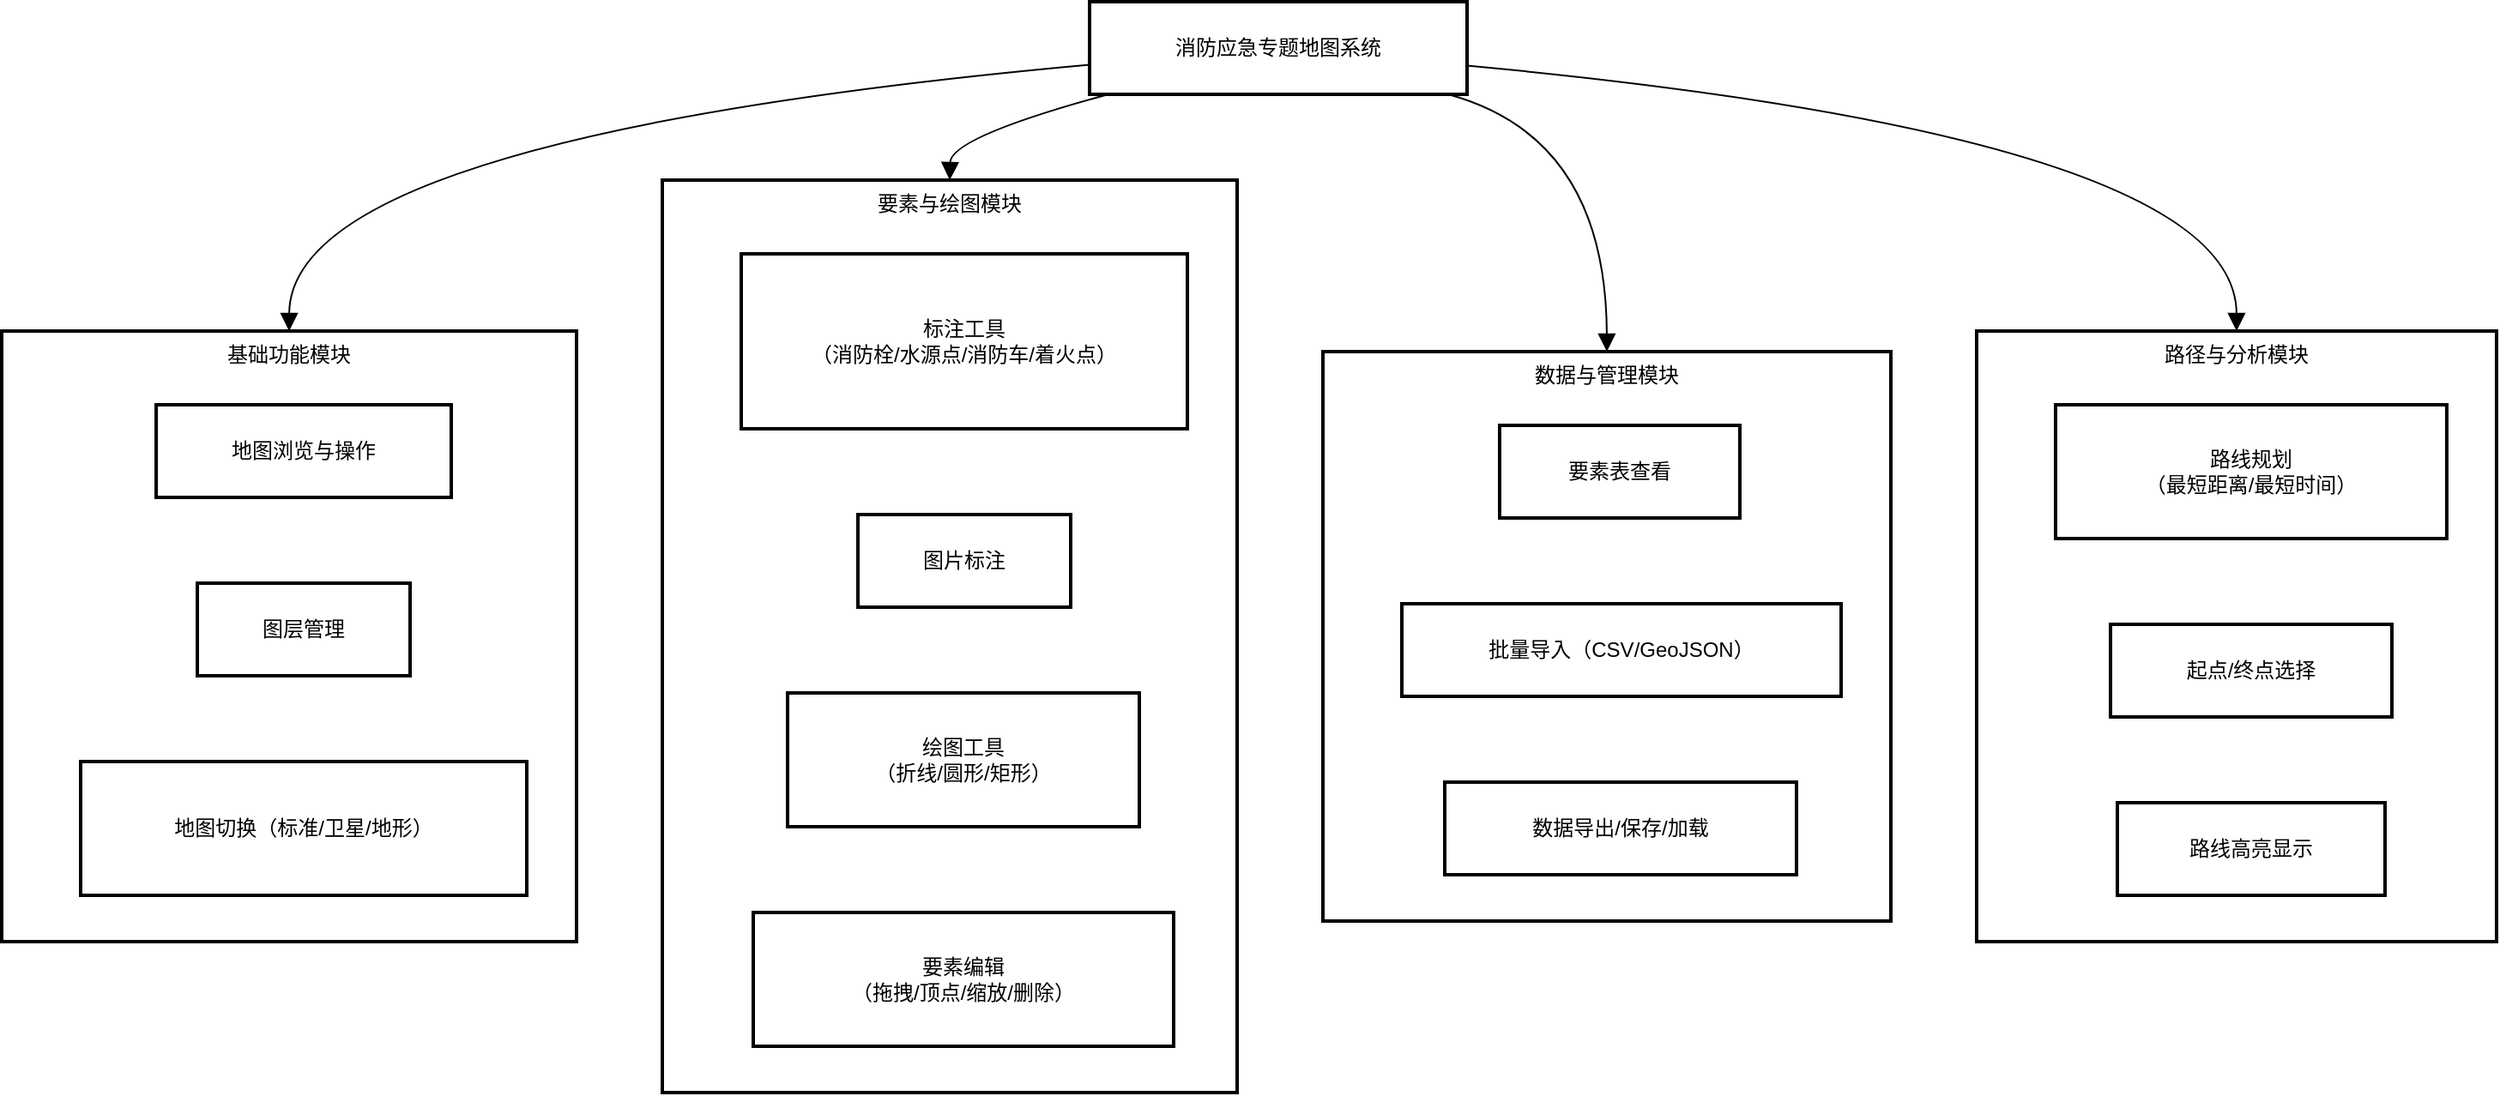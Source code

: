 <mxfile version="26.2.9">
  <diagram name="第 1 页" id="BmRawrikaMaC-c2cGwy-">
    <mxGraphModel dx="3618" dy="1295" grid="0" gridSize="10" guides="1" tooltips="1" connect="1" arrows="1" fold="1" page="0" pageScale="1" pageWidth="827" pageHeight="1169" math="0" shadow="0">
      <root>
        <mxCell id="0" />
        <mxCell id="1" parent="0" />
        <mxCell id="KcGNWE1ApuOhzu_MhVqk-84" value="路径与分析模块" style="whiteSpace=wrap;strokeWidth=2;verticalAlign=top;" vertex="1" parent="1">
          <mxGeometry x="1171" y="1176" width="303" height="356" as="geometry" />
        </mxCell>
        <mxCell id="KcGNWE1ApuOhzu_MhVqk-85" value="路线规划&#xa;（最短距离/最短时间）" style="whiteSpace=wrap;strokeWidth=2;" vertex="1" parent="KcGNWE1ApuOhzu_MhVqk-84">
          <mxGeometry x="46" y="43" width="228" height="78" as="geometry" />
        </mxCell>
        <mxCell id="KcGNWE1ApuOhzu_MhVqk-86" value="起点/终点选择" style="whiteSpace=wrap;strokeWidth=2;" vertex="1" parent="KcGNWE1ApuOhzu_MhVqk-84">
          <mxGeometry x="78" y="171" width="164" height="54" as="geometry" />
        </mxCell>
        <mxCell id="KcGNWE1ApuOhzu_MhVqk-87" value="路线高亮显示" style="whiteSpace=wrap;strokeWidth=2;" vertex="1" parent="KcGNWE1ApuOhzu_MhVqk-84">
          <mxGeometry x="82" y="275" width="156" height="54" as="geometry" />
        </mxCell>
        <mxCell id="KcGNWE1ApuOhzu_MhVqk-88" value="数据与管理模块" style="whiteSpace=wrap;strokeWidth=2;verticalAlign=top;" vertex="1" parent="1">
          <mxGeometry x="790" y="1188" width="331" height="332" as="geometry" />
        </mxCell>
        <mxCell id="KcGNWE1ApuOhzu_MhVqk-89" value="要素表查看" style="whiteSpace=wrap;strokeWidth=2;" vertex="1" parent="KcGNWE1ApuOhzu_MhVqk-88">
          <mxGeometry x="103" y="43" width="140" height="54" as="geometry" />
        </mxCell>
        <mxCell id="KcGNWE1ApuOhzu_MhVqk-90" value="批量导入（CSV/GeoJSON）" style="whiteSpace=wrap;strokeWidth=2;" vertex="1" parent="KcGNWE1ApuOhzu_MhVqk-88">
          <mxGeometry x="46" y="147" width="256" height="54" as="geometry" />
        </mxCell>
        <mxCell id="KcGNWE1ApuOhzu_MhVqk-91" value="数据导出/保存/加载" style="whiteSpace=wrap;strokeWidth=2;" vertex="1" parent="KcGNWE1ApuOhzu_MhVqk-88">
          <mxGeometry x="71" y="251" width="205" height="54" as="geometry" />
        </mxCell>
        <mxCell id="KcGNWE1ApuOhzu_MhVqk-92" value="要素与绘图模块" style="whiteSpace=wrap;strokeWidth=2;verticalAlign=top;" vertex="1" parent="1">
          <mxGeometry x="405" y="1088" width="335" height="532" as="geometry" />
        </mxCell>
        <mxCell id="KcGNWE1ApuOhzu_MhVqk-93" value="标注工具&#xa;（消防栓/水源点/消防车/着火点）" style="whiteSpace=wrap;strokeWidth=2;" vertex="1" parent="KcGNWE1ApuOhzu_MhVqk-92">
          <mxGeometry x="46" y="43" width="260" height="102" as="geometry" />
        </mxCell>
        <mxCell id="KcGNWE1ApuOhzu_MhVqk-94" value="图片标注" style="whiteSpace=wrap;strokeWidth=2;" vertex="1" parent="KcGNWE1ApuOhzu_MhVqk-92">
          <mxGeometry x="114" y="195" width="124" height="54" as="geometry" />
        </mxCell>
        <mxCell id="KcGNWE1ApuOhzu_MhVqk-95" value="绘图工具&#xa;（折线/圆形/矩形）" style="whiteSpace=wrap;strokeWidth=2;" vertex="1" parent="KcGNWE1ApuOhzu_MhVqk-92">
          <mxGeometry x="73" y="299" width="205" height="78" as="geometry" />
        </mxCell>
        <mxCell id="KcGNWE1ApuOhzu_MhVqk-96" value="要素编辑&#xa;（拖拽/顶点/缩放/删除）" style="whiteSpace=wrap;strokeWidth=2;" vertex="1" parent="KcGNWE1ApuOhzu_MhVqk-92">
          <mxGeometry x="53" y="427" width="245" height="78" as="geometry" />
        </mxCell>
        <mxCell id="KcGNWE1ApuOhzu_MhVqk-97" value="基础功能模块" style="whiteSpace=wrap;strokeWidth=2;verticalAlign=top;" vertex="1" parent="1">
          <mxGeometry x="20" y="1176" width="335" height="356" as="geometry" />
        </mxCell>
        <mxCell id="KcGNWE1ApuOhzu_MhVqk-98" value="地图浏览与操作" style="whiteSpace=wrap;strokeWidth=2;" vertex="1" parent="KcGNWE1ApuOhzu_MhVqk-97">
          <mxGeometry x="90" y="43" width="172" height="54" as="geometry" />
        </mxCell>
        <mxCell id="KcGNWE1ApuOhzu_MhVqk-99" value="图层管理" style="whiteSpace=wrap;strokeWidth=2;" vertex="1" parent="KcGNWE1ApuOhzu_MhVqk-97">
          <mxGeometry x="114" y="147" width="124" height="54" as="geometry" />
        </mxCell>
        <mxCell id="KcGNWE1ApuOhzu_MhVqk-100" value="地图切换（标准/卫星/地形）" style="whiteSpace=wrap;strokeWidth=2;" vertex="1" parent="KcGNWE1ApuOhzu_MhVqk-97">
          <mxGeometry x="46" y="251" width="260" height="78" as="geometry" />
        </mxCell>
        <mxCell id="KcGNWE1ApuOhzu_MhVqk-101" value="消防应急专题地图系统" style="whiteSpace=wrap;strokeWidth=2;" vertex="1" parent="1">
          <mxGeometry x="654" y="984" width="220" height="54" as="geometry" />
        </mxCell>
        <mxCell id="KcGNWE1ApuOhzu_MhVqk-102" value="" style="curved=1;startArrow=none;endArrow=block;exitX=0;exitY=0.68;entryX=0.5;entryY=0;rounded=0;fontSize=12;startSize=8;endSize=8;" edge="1" parent="1" source="KcGNWE1ApuOhzu_MhVqk-101" target="KcGNWE1ApuOhzu_MhVqk-97">
          <mxGeometry relative="1" as="geometry">
            <Array as="points">
              <mxPoint x="188" y="1063" />
            </Array>
          </mxGeometry>
        </mxCell>
        <mxCell id="KcGNWE1ApuOhzu_MhVqk-103" value="" style="curved=1;startArrow=none;endArrow=block;exitX=0.05;exitY=1;entryX=0.5;entryY=0;rounded=0;fontSize=12;startSize=8;endSize=8;" edge="1" parent="1" source="KcGNWE1ApuOhzu_MhVqk-101" target="KcGNWE1ApuOhzu_MhVqk-92">
          <mxGeometry relative="1" as="geometry">
            <Array as="points">
              <mxPoint x="573" y="1063" />
            </Array>
          </mxGeometry>
        </mxCell>
        <mxCell id="KcGNWE1ApuOhzu_MhVqk-104" value="" style="curved=1;startArrow=none;endArrow=block;exitX=0.95;exitY=1;entryX=0.5;entryY=0;rounded=0;fontSize=12;startSize=8;endSize=8;" edge="1" parent="1" source="KcGNWE1ApuOhzu_MhVqk-101" target="KcGNWE1ApuOhzu_MhVqk-88">
          <mxGeometry relative="1" as="geometry">
            <Array as="points">
              <mxPoint x="955" y="1063" />
            </Array>
          </mxGeometry>
        </mxCell>
        <mxCell id="KcGNWE1ApuOhzu_MhVqk-105" value="" style="curved=1;startArrow=none;endArrow=block;exitX=1;exitY=0.69;entryX=0.5;entryY=0;rounded=0;fontSize=12;startSize=8;endSize=8;" edge="1" parent="1" source="KcGNWE1ApuOhzu_MhVqk-101" target="KcGNWE1ApuOhzu_MhVqk-84">
          <mxGeometry relative="1" as="geometry">
            <Array as="points">
              <mxPoint x="1322" y="1063" />
            </Array>
          </mxGeometry>
        </mxCell>
      </root>
    </mxGraphModel>
  </diagram>
</mxfile>
